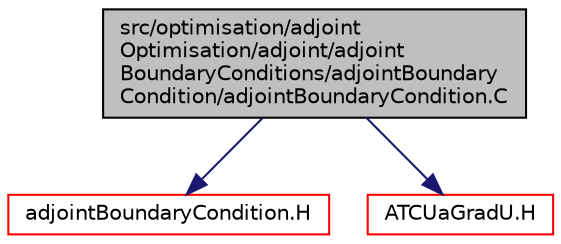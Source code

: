 digraph "src/optimisation/adjointOptimisation/adjoint/adjointBoundaryConditions/adjointBoundaryCondition/adjointBoundaryCondition.C"
{
  bgcolor="transparent";
  edge [fontname="Helvetica",fontsize="10",labelfontname="Helvetica",labelfontsize="10"];
  node [fontname="Helvetica",fontsize="10",shape=record];
  Node1 [label="src/optimisation/adjoint\lOptimisation/adjoint/adjoint\lBoundaryConditions/adjointBoundary\lCondition/adjointBoundaryCondition.C",height=0.2,width=0.4,color="black", fillcolor="grey75", style="filled" fontcolor="black"];
  Node1 -> Node2 [color="midnightblue",fontsize="10",style="solid",fontname="Helvetica"];
  Node2 [label="adjointBoundaryCondition.H",height=0.2,width=0.4,color="red",URL="$adjointBoundaryCondition_8H.html"];
  Node1 -> Node3 [color="midnightblue",fontsize="10",style="solid",fontname="Helvetica"];
  Node3 [label="ATCUaGradU.H",height=0.2,width=0.4,color="red",URL="$ATCUaGradU_8H.html"];
}
